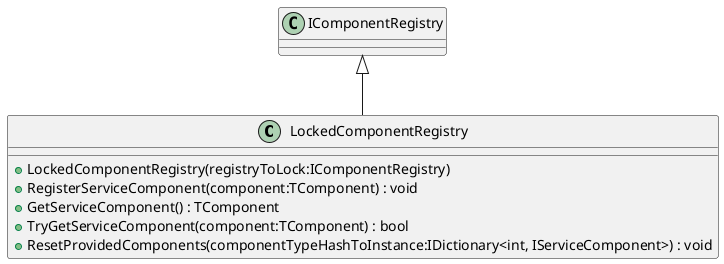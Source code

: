 @startuml
class LockedComponentRegistry {
    + LockedComponentRegistry(registryToLock:IComponentRegistry)
    + RegisterServiceComponent(component:TComponent) : void
    + GetServiceComponent() : TComponent
    + TryGetServiceComponent(component:TComponent) : bool
    + ResetProvidedComponents(componentTypeHashToInstance:IDictionary<int, IServiceComponent>) : void
}
IComponentRegistry <|-- LockedComponentRegistry
@enduml
